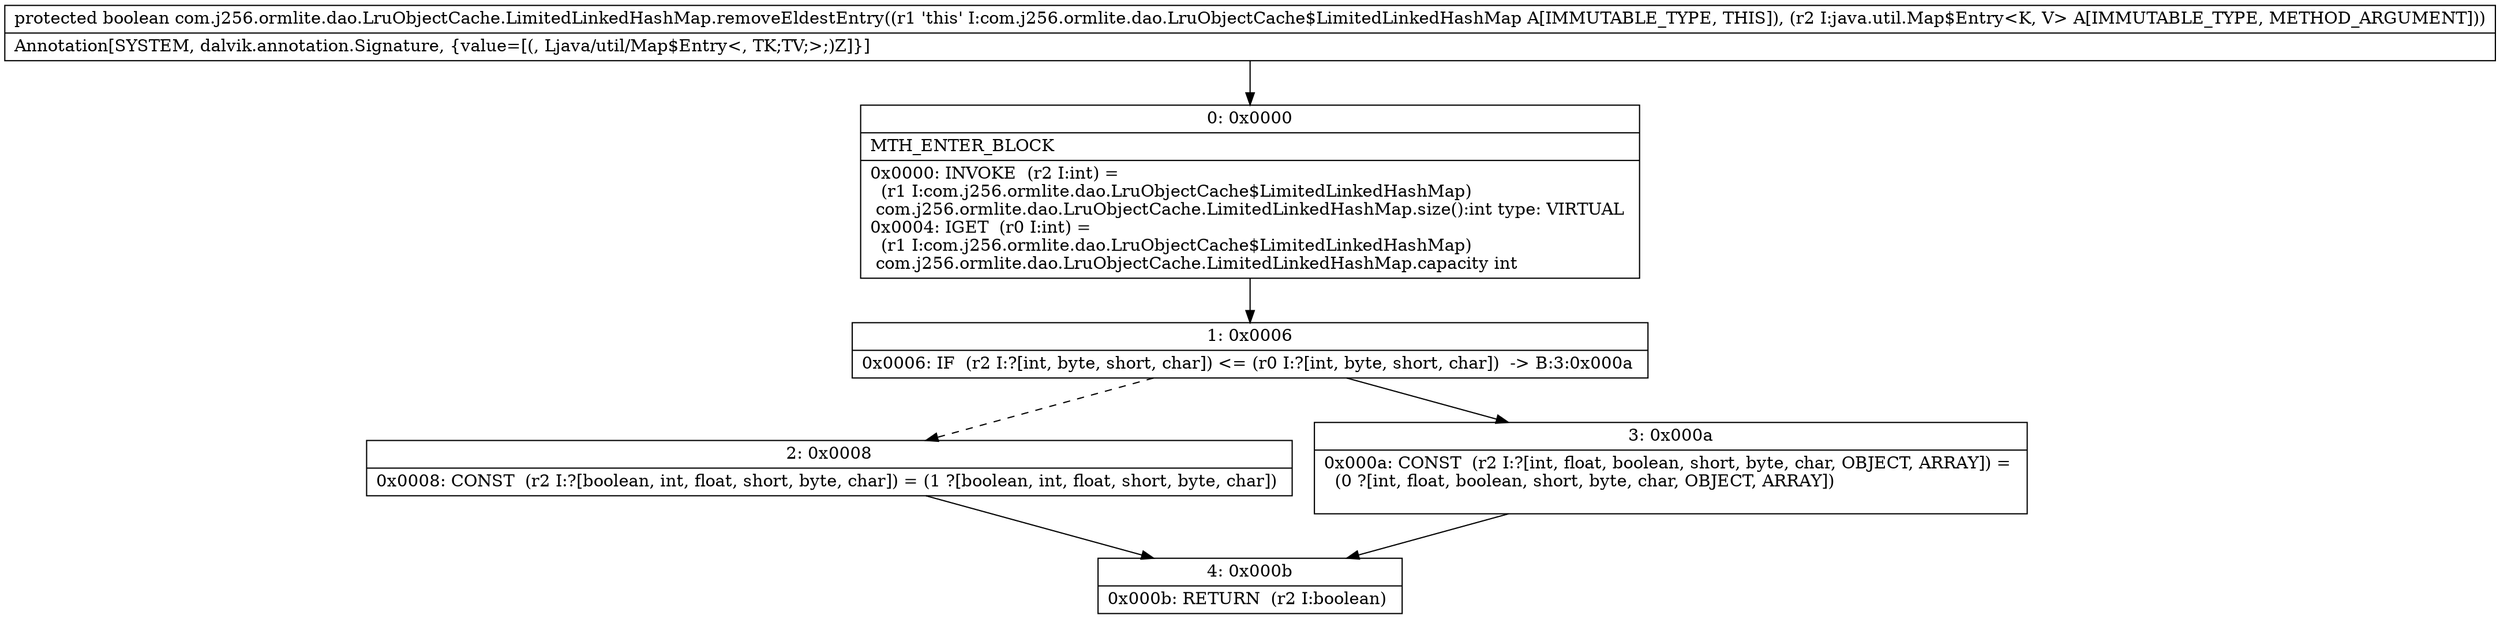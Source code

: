 digraph "CFG forcom.j256.ormlite.dao.LruObjectCache.LimitedLinkedHashMap.removeEldestEntry(Ljava\/util\/Map$Entry;)Z" {
Node_0 [shape=record,label="{0\:\ 0x0000|MTH_ENTER_BLOCK\l|0x0000: INVOKE  (r2 I:int) = \l  (r1 I:com.j256.ormlite.dao.LruObjectCache$LimitedLinkedHashMap)\l com.j256.ormlite.dao.LruObjectCache.LimitedLinkedHashMap.size():int type: VIRTUAL \l0x0004: IGET  (r0 I:int) = \l  (r1 I:com.j256.ormlite.dao.LruObjectCache$LimitedLinkedHashMap)\l com.j256.ormlite.dao.LruObjectCache.LimitedLinkedHashMap.capacity int \l}"];
Node_1 [shape=record,label="{1\:\ 0x0006|0x0006: IF  (r2 I:?[int, byte, short, char]) \<= (r0 I:?[int, byte, short, char])  \-\> B:3:0x000a \l}"];
Node_2 [shape=record,label="{2\:\ 0x0008|0x0008: CONST  (r2 I:?[boolean, int, float, short, byte, char]) = (1 ?[boolean, int, float, short, byte, char]) \l}"];
Node_3 [shape=record,label="{3\:\ 0x000a|0x000a: CONST  (r2 I:?[int, float, boolean, short, byte, char, OBJECT, ARRAY]) = \l  (0 ?[int, float, boolean, short, byte, char, OBJECT, ARRAY])\l \l}"];
Node_4 [shape=record,label="{4\:\ 0x000b|0x000b: RETURN  (r2 I:boolean) \l}"];
MethodNode[shape=record,label="{protected boolean com.j256.ormlite.dao.LruObjectCache.LimitedLinkedHashMap.removeEldestEntry((r1 'this' I:com.j256.ormlite.dao.LruObjectCache$LimitedLinkedHashMap A[IMMUTABLE_TYPE, THIS]), (r2 I:java.util.Map$Entry\<K, V\> A[IMMUTABLE_TYPE, METHOD_ARGUMENT]))  | Annotation[SYSTEM, dalvik.annotation.Signature, \{value=[(, Ljava\/util\/Map$Entry\<, TK;TV;\>;)Z]\}]\l}"];
MethodNode -> Node_0;
Node_0 -> Node_1;
Node_1 -> Node_2[style=dashed];
Node_1 -> Node_3;
Node_2 -> Node_4;
Node_3 -> Node_4;
}


